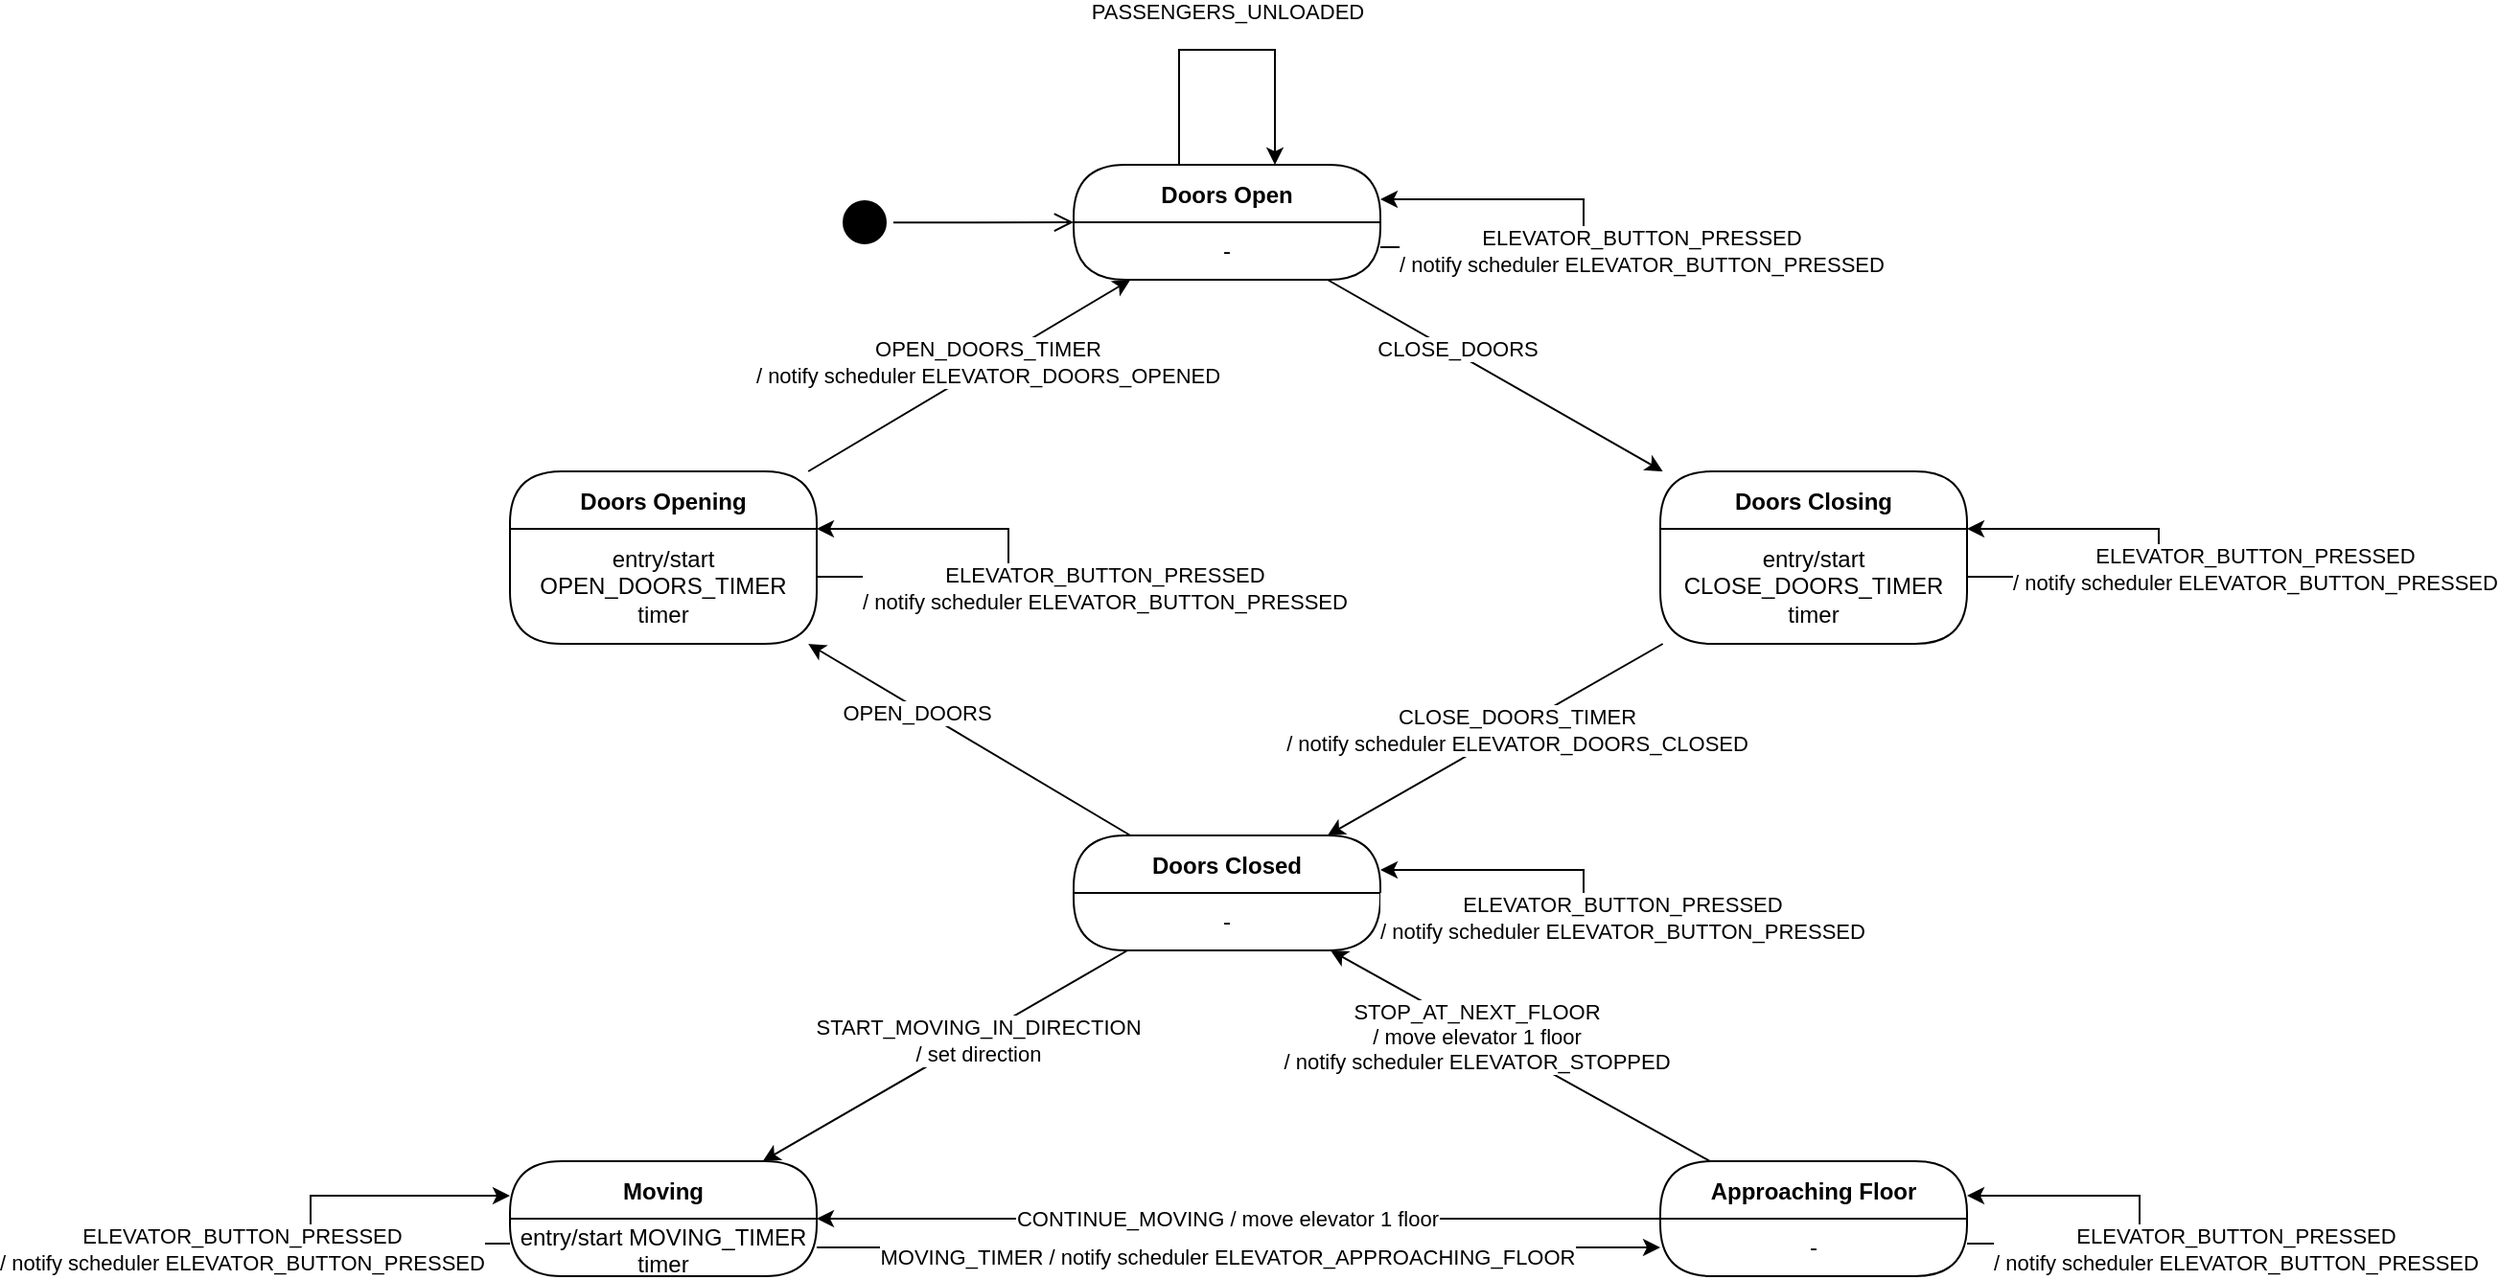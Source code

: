 <mxfile version="20.7.4" type="device" pages="3"><diagram name="Elevator" id="Ywdh4Jr1KphwjhvzACwv"><mxGraphModel dx="1804" dy="671" grid="1" gridSize="10" guides="1" tooltips="1" connect="1" arrows="1" fold="1" page="1" pageScale="1" pageWidth="827" pageHeight="1169" math="0" shadow="0"><root><mxCell id="0"/><mxCell id="1" parent="0"/><mxCell id="n6CDGaO3XvJY3GQ1v6uN-23" style="edgeStyle=none;rounded=0;orthogonalLoop=1;jettySize=auto;html=1;" parent="1" source="n6CDGaO3XvJY3GQ1v6uN-3" target="n6CDGaO3XvJY3GQ1v6uN-10" edge="1"><mxGeometry relative="1" as="geometry"/></mxCell><mxCell id="n6CDGaO3XvJY3GQ1v6uN-24" value="CLOSE_DOORS" style="edgeLabel;html=1;align=center;verticalAlign=middle;resizable=0;points=[];" parent="n6CDGaO3XvJY3GQ1v6uN-23" vertex="1" connectable="0"><mxGeometry x="-0.24" y="2" relative="1" as="geometry"><mxPoint as="offset"/></mxGeometry></mxCell><mxCell id="n6CDGaO3XvJY3GQ1v6uN-3" value="Doors Open" style="swimlane;fontStyle=1;align=center;verticalAlign=middle;childLayout=stackLayout;horizontal=1;startSize=30;horizontalStack=0;resizeParent=0;resizeLast=1;container=0;fontColor=#000000;collapsible=0;rounded=1;arcSize=30;strokeColor=#000000;fillColor=#FFFFFF;swimlaneFillColor=#FFFFFF;dropTarget=0;" parent="1" vertex="1"><mxGeometry x="334" y="120" width="160" height="60" as="geometry"/></mxCell><mxCell id="n6CDGaO3XvJY3GQ1v6uN-4" value="-" style="text;html=1;strokeColor=none;fillColor=none;align=center;verticalAlign=middle;spacingLeft=4;spacingRight=4;whiteSpace=wrap;overflow=hidden;rotatable=0;fontColor=#000000;" parent="n6CDGaO3XvJY3GQ1v6uN-3" vertex="1"><mxGeometry y="30" width="160" height="30" as="geometry"/></mxCell><mxCell id="n6CDGaO3XvJY3GQ1v6uN-21" style="edgeStyle=none;rounded=0;orthogonalLoop=1;jettySize=auto;html=1;" parent="1" source="n6CDGaO3XvJY3GQ1v6uN-8" target="n6CDGaO3XvJY3GQ1v6uN-3" edge="1"><mxGeometry relative="1" as="geometry"/></mxCell><mxCell id="n6CDGaO3XvJY3GQ1v6uN-22" value="OPEN_DOORS_TIMER&lt;br&gt;/ notify scheduler ELEVATOR_DOORS_OPENED" style="edgeLabel;html=1;align=center;verticalAlign=middle;resizable=0;points=[];" parent="n6CDGaO3XvJY3GQ1v6uN-21" vertex="1" connectable="0"><mxGeometry x="0.12" y="1" relative="1" as="geometry"><mxPoint as="offset"/></mxGeometry></mxCell><mxCell id="n6CDGaO3XvJY3GQ1v6uN-8" value="Doors Opening" style="swimlane;fontStyle=1;align=center;verticalAlign=middle;childLayout=stackLayout;horizontal=1;startSize=30;horizontalStack=0;resizeParent=0;resizeLast=1;container=0;fontColor=#000000;collapsible=0;rounded=1;arcSize=30;strokeColor=#000000;fillColor=#FFFFFF;swimlaneFillColor=#FFFFFF;dropTarget=0;" parent="1" vertex="1"><mxGeometry x="40" y="280" width="160" height="90" as="geometry"/></mxCell><mxCell id="n6CDGaO3XvJY3GQ1v6uN-9" value="entry/start OPEN_DOORS_TIMER timer" style="text;html=1;strokeColor=none;fillColor=none;align=center;verticalAlign=middle;spacingLeft=4;spacingRight=4;whiteSpace=wrap;overflow=hidden;rotatable=0;fontColor=#000000;" parent="n6CDGaO3XvJY3GQ1v6uN-8" vertex="1"><mxGeometry y="30" width="160" height="60" as="geometry"/></mxCell><mxCell id="n6CDGaO3XvJY3GQ1v6uN-25" style="edgeStyle=none;rounded=0;orthogonalLoop=1;jettySize=auto;html=1;" parent="1" source="n6CDGaO3XvJY3GQ1v6uN-10" target="n6CDGaO3XvJY3GQ1v6uN-12" edge="1"><mxGeometry relative="1" as="geometry"/></mxCell><mxCell id="n6CDGaO3XvJY3GQ1v6uN-26" value="CLOSE_DOORS_TIMER&lt;br&gt;/ notify scheduler ELEVATOR_DOORS_CLOSED" style="edgeLabel;html=1;align=center;verticalAlign=middle;resizable=0;points=[];" parent="n6CDGaO3XvJY3GQ1v6uN-25" vertex="1" connectable="0"><mxGeometry x="-0.118" y="1" relative="1" as="geometry"><mxPoint as="offset"/></mxGeometry></mxCell><mxCell id="n6CDGaO3XvJY3GQ1v6uN-10" value="Doors Closing" style="swimlane;fontStyle=1;align=center;verticalAlign=middle;childLayout=stackLayout;horizontal=1;startSize=30;horizontalStack=0;resizeParent=0;resizeLast=1;container=0;fontColor=#000000;collapsible=0;rounded=1;arcSize=30;strokeColor=#000000;fillColor=#FFFFFF;swimlaneFillColor=#FFFFFF;dropTarget=0;" parent="1" vertex="1"><mxGeometry x="640" y="280" width="160" height="90" as="geometry"/></mxCell><mxCell id="n6CDGaO3XvJY3GQ1v6uN-11" value="entry/start CLOSE_DOORS_TIMER timer" style="text;html=1;strokeColor=none;fillColor=none;align=center;verticalAlign=middle;spacingLeft=4;spacingRight=4;whiteSpace=wrap;overflow=hidden;rotatable=0;fontColor=#000000;" parent="n6CDGaO3XvJY3GQ1v6uN-10" vertex="1"><mxGeometry y="30" width="160" height="60" as="geometry"/></mxCell><mxCell id="n6CDGaO3XvJY3GQ1v6uN-27" style="edgeStyle=none;rounded=0;orthogonalLoop=1;jettySize=auto;html=1;" parent="1" source="n6CDGaO3XvJY3GQ1v6uN-12" target="n6CDGaO3XvJY3GQ1v6uN-14" edge="1"><mxGeometry relative="1" as="geometry"/></mxCell><mxCell id="n6CDGaO3XvJY3GQ1v6uN-28" value="START_MOVING_IN_DIRECTION&lt;br&gt;/ set direction" style="edgeLabel;html=1;align=center;verticalAlign=middle;resizable=0;points=[];" parent="n6CDGaO3XvJY3GQ1v6uN-27" vertex="1" connectable="0"><mxGeometry x="-0.174" y="1" relative="1" as="geometry"><mxPoint as="offset"/></mxGeometry></mxCell><mxCell id="n6CDGaO3XvJY3GQ1v6uN-29" style="edgeStyle=none;rounded=0;orthogonalLoop=1;jettySize=auto;html=1;" parent="1" source="n6CDGaO3XvJY3GQ1v6uN-12" target="n6CDGaO3XvJY3GQ1v6uN-8" edge="1"><mxGeometry relative="1" as="geometry"/></mxCell><mxCell id="n6CDGaO3XvJY3GQ1v6uN-30" value="OPEN_DOORS" style="edgeLabel;html=1;align=center;verticalAlign=middle;resizable=0;points=[];" parent="n6CDGaO3XvJY3GQ1v6uN-29" vertex="1" connectable="0"><mxGeometry x="0.324" y="2" relative="1" as="geometry"><mxPoint as="offset"/></mxGeometry></mxCell><mxCell id="n6CDGaO3XvJY3GQ1v6uN-12" value="Doors Closed" style="swimlane;fontStyle=1;align=center;verticalAlign=middle;childLayout=stackLayout;horizontal=1;startSize=30;horizontalStack=0;resizeParent=0;resizeLast=1;container=0;fontColor=#000000;collapsible=0;rounded=1;arcSize=30;strokeColor=#000000;fillColor=#FFFFFF;swimlaneFillColor=#FFFFFF;dropTarget=0;" parent="1" vertex="1"><mxGeometry x="334" y="470" width="160" height="60" as="geometry"/></mxCell><mxCell id="n6CDGaO3XvJY3GQ1v6uN-13" value="-" style="text;html=1;strokeColor=none;fillColor=none;align=center;verticalAlign=middle;spacingLeft=4;spacingRight=4;whiteSpace=wrap;overflow=hidden;rotatable=0;fontColor=#000000;" parent="n6CDGaO3XvJY3GQ1v6uN-12" vertex="1"><mxGeometry y="30" width="160" height="30" as="geometry"/></mxCell><mxCell id="V7p_S3qzcO_eWSlWZOLy-5" style="edgeStyle=orthogonalEdgeStyle;rounded=0;orthogonalLoop=1;jettySize=auto;html=1;" parent="n6CDGaO3XvJY3GQ1v6uN-12" source="n6CDGaO3XvJY3GQ1v6uN-13" target="n6CDGaO3XvJY3GQ1v6uN-12" edge="1"><mxGeometry relative="1" as="geometry"><mxPoint x="186" y="17.5" as="targetPoint"/><Array as="points"><mxPoint x="266" y="43"/><mxPoint x="266" y="18"/></Array><mxPoint x="186" y="42.5" as="sourcePoint"/></mxGeometry></mxCell><mxCell id="V7p_S3qzcO_eWSlWZOLy-6" value="ELEVATOR_BUTTON_PRESSED&lt;br style=&quot;border-color: var(--border-color);&quot;&gt;/ notify scheduler ELEVATOR_BUTTON_PRESSED" style="edgeLabel;html=1;align=center;verticalAlign=middle;resizable=0;points=[];" parent="V7p_S3qzcO_eWSlWZOLy-5" vertex="1" connectable="0"><mxGeometry x="-0.002" relative="1" as="geometry"><mxPoint x="20" y="12" as="offset"/></mxGeometry></mxCell><mxCell id="n6CDGaO3XvJY3GQ1v6uN-31" style="edgeStyle=none;rounded=0;orthogonalLoop=1;jettySize=auto;html=1;" parent="1" source="n6CDGaO3XvJY3GQ1v6uN-15" target="n6CDGaO3XvJY3GQ1v6uN-17" edge="1"><mxGeometry relative="1" as="geometry"/></mxCell><mxCell id="n6CDGaO3XvJY3GQ1v6uN-34" value="MOVING_TIMER / notify scheduler ELEVATOR_APPROACHING_FLOOR" style="edgeLabel;html=1;align=center;verticalAlign=middle;resizable=0;points=[];" parent="n6CDGaO3XvJY3GQ1v6uN-31" vertex="1" connectable="0"><mxGeometry x="-0.458" y="-1" relative="1" as="geometry"><mxPoint x="95" y="4" as="offset"/></mxGeometry></mxCell><mxCell id="n6CDGaO3XvJY3GQ1v6uN-14" value="Moving" style="swimlane;fontStyle=1;align=center;verticalAlign=middle;childLayout=stackLayout;horizontal=1;startSize=30;horizontalStack=0;resizeParent=0;resizeLast=1;container=0;fontColor=#000000;collapsible=0;rounded=1;arcSize=30;strokeColor=#000000;fillColor=#FFFFFF;swimlaneFillColor=#FFFFFF;dropTarget=0;" parent="1" vertex="1"><mxGeometry x="40" y="640" width="160" height="60" as="geometry"/></mxCell><mxCell id="n6CDGaO3XvJY3GQ1v6uN-15" value="entry/start MOVING_TIMER timer" style="text;html=1;strokeColor=none;fillColor=none;align=center;verticalAlign=middle;spacingLeft=4;spacingRight=4;whiteSpace=wrap;overflow=hidden;rotatable=0;fontColor=#000000;" parent="n6CDGaO3XvJY3GQ1v6uN-14" vertex="1"><mxGeometry y="30" width="160" height="30" as="geometry"/></mxCell><mxCell id="n6CDGaO3XvJY3GQ1v6uN-32" style="edgeStyle=none;rounded=0;orthogonalLoop=1;jettySize=auto;html=1;" parent="1" source="n6CDGaO3XvJY3GQ1v6uN-16" target="n6CDGaO3XvJY3GQ1v6uN-14" edge="1"><mxGeometry relative="1" as="geometry"/></mxCell><mxCell id="n6CDGaO3XvJY3GQ1v6uN-35" value="CONTINUE_MOVING / move elevator 1 floor" style="edgeLabel;html=1;align=center;verticalAlign=middle;resizable=0;points=[];" parent="n6CDGaO3XvJY3GQ1v6uN-32" vertex="1" connectable="0"><mxGeometry x="0.383" y="-2" relative="1" as="geometry"><mxPoint x="78" y="2" as="offset"/></mxGeometry></mxCell><mxCell id="n6CDGaO3XvJY3GQ1v6uN-36" style="edgeStyle=none;rounded=0;orthogonalLoop=1;jettySize=auto;html=1;" parent="1" source="n6CDGaO3XvJY3GQ1v6uN-16" target="n6CDGaO3XvJY3GQ1v6uN-12" edge="1"><mxGeometry relative="1" as="geometry"/></mxCell><mxCell id="n6CDGaO3XvJY3GQ1v6uN-37" value="STOP_AT_NEXT_FLOOR&lt;br&gt;/ move elevator 1 floor&lt;br&gt;/ notify scheduler ELEVATOR_STOPPED" style="edgeLabel;html=1;align=center;verticalAlign=middle;resizable=0;points=[];" parent="n6CDGaO3XvJY3GQ1v6uN-36" vertex="1" connectable="0"><mxGeometry x="0.222" y="2" relative="1" as="geometry"><mxPoint as="offset"/></mxGeometry></mxCell><mxCell id="n6CDGaO3XvJY3GQ1v6uN-16" value="Approaching Floor" style="swimlane;fontStyle=1;align=center;verticalAlign=middle;childLayout=stackLayout;horizontal=1;startSize=30;horizontalStack=0;resizeParent=0;resizeLast=1;container=0;fontColor=#000000;collapsible=0;rounded=1;arcSize=30;strokeColor=#000000;fillColor=#FFFFFF;swimlaneFillColor=#FFFFFF;dropTarget=0;" parent="1" vertex="1"><mxGeometry x="640" y="640" width="160" height="60" as="geometry"/></mxCell><mxCell id="n6CDGaO3XvJY3GQ1v6uN-17" value="-" style="text;html=1;strokeColor=none;fillColor=none;align=center;verticalAlign=middle;spacingLeft=4;spacingRight=4;whiteSpace=wrap;overflow=hidden;rotatable=0;fontColor=#000000;" parent="n6CDGaO3XvJY3GQ1v6uN-16" vertex="1"><mxGeometry y="30" width="160" height="30" as="geometry"/></mxCell><mxCell id="szarfAa-nMT1lwOpKqaQ-1" style="edgeStyle=orthogonalEdgeStyle;rounded=0;orthogonalLoop=1;jettySize=auto;html=1;" parent="1" source="n6CDGaO3XvJY3GQ1v6uN-3" target="n6CDGaO3XvJY3GQ1v6uN-3" edge="1"><mxGeometry relative="1" as="geometry"><mxPoint x="439" y="110" as="targetPoint"/><Array as="points"><mxPoint x="389" y="60"/><mxPoint x="439" y="60"/></Array><mxPoint x="389" y="110" as="sourcePoint"/></mxGeometry></mxCell><mxCell id="szarfAa-nMT1lwOpKqaQ-2" value="PASSENGERS_UNLOADED" style="edgeLabel;html=1;align=center;verticalAlign=middle;resizable=0;points=[];" parent="szarfAa-nMT1lwOpKqaQ-1" vertex="1" connectable="0"><mxGeometry x="0.259" relative="1" as="geometry"><mxPoint x="-22" y="-20" as="offset"/></mxGeometry></mxCell><mxCell id="3IFf1bHHWCJ3Gb_jZyuB-1" style="edgeStyle=orthogonalEdgeStyle;rounded=0;orthogonalLoop=1;jettySize=auto;html=1;" parent="1" source="n6CDGaO3XvJY3GQ1v6uN-10" target="n6CDGaO3XvJY3GQ1v6uN-10" edge="1"><mxGeometry relative="1" as="geometry"><mxPoint x="820" y="310" as="targetPoint"/><Array as="points"><mxPoint x="900" y="335"/><mxPoint x="900" y="310"/></Array><mxPoint x="820" y="335" as="sourcePoint"/></mxGeometry></mxCell><mxCell id="3IFf1bHHWCJ3Gb_jZyuB-2" value="ELEVATOR_BUTTON_PRESSED&lt;br style=&quot;border-color: var(--border-color);&quot;&gt;/ notify scheduler ELEVATOR_BUTTON_PRESSED" style="edgeLabel;html=1;align=center;verticalAlign=middle;resizable=0;points=[];" parent="3IFf1bHHWCJ3Gb_jZyuB-1" vertex="1" connectable="0"><mxGeometry x="-0.002" relative="1" as="geometry"><mxPoint x="50" y="8" as="offset"/></mxGeometry></mxCell><mxCell id="V7p_S3qzcO_eWSlWZOLy-1" style="edgeStyle=orthogonalEdgeStyle;rounded=0;orthogonalLoop=1;jettySize=auto;html=1;" parent="1" source="n6CDGaO3XvJY3GQ1v6uN-3" target="n6CDGaO3XvJY3GQ1v6uN-3" edge="1"><mxGeometry relative="1" as="geometry"><mxPoint x="500" y="137.5" as="targetPoint"/><Array as="points"><mxPoint x="600" y="163"/><mxPoint x="600" y="138"/></Array><mxPoint x="500" y="162.5" as="sourcePoint"/></mxGeometry></mxCell><mxCell id="V7p_S3qzcO_eWSlWZOLy-2" value="ELEVATOR_BUTTON_PRESSED&lt;br style=&quot;border-color: var(--border-color);&quot;&gt;/ notify scheduler ELEVATOR_BUTTON_PRESSED" style="edgeLabel;html=1;align=center;verticalAlign=middle;resizable=0;points=[];" parent="V7p_S3qzcO_eWSlWZOLy-1" vertex="1" connectable="0"><mxGeometry x="-0.002" relative="1" as="geometry"><mxPoint x="30" y="14" as="offset"/></mxGeometry></mxCell><mxCell id="V7p_S3qzcO_eWSlWZOLy-3" style="edgeStyle=orthogonalEdgeStyle;rounded=0;orthogonalLoop=1;jettySize=auto;html=1;" parent="1" source="n6CDGaO3XvJY3GQ1v6uN-8" target="n6CDGaO3XvJY3GQ1v6uN-8" edge="1"><mxGeometry relative="1" as="geometry"><mxPoint x="220" y="310" as="targetPoint"/><Array as="points"><mxPoint x="300" y="335"/><mxPoint x="300" y="310"/></Array><mxPoint x="220" y="335" as="sourcePoint"/></mxGeometry></mxCell><mxCell id="V7p_S3qzcO_eWSlWZOLy-4" value="ELEVATOR_BUTTON_PRESSED&lt;br style=&quot;border-color: var(--border-color);&quot;&gt;/ notify scheduler ELEVATOR_BUTTON_PRESSED" style="edgeLabel;html=1;align=center;verticalAlign=middle;resizable=0;points=[];" parent="V7p_S3qzcO_eWSlWZOLy-3" vertex="1" connectable="0"><mxGeometry x="-0.002" relative="1" as="geometry"><mxPoint x="50" y="18" as="offset"/></mxGeometry></mxCell><mxCell id="V7p_S3qzcO_eWSlWZOLy-7" style="edgeStyle=orthogonalEdgeStyle;rounded=0;orthogonalLoop=1;jettySize=auto;html=1;" parent="1" source="n6CDGaO3XvJY3GQ1v6uN-16" target="n6CDGaO3XvJY3GQ1v6uN-16" edge="1"><mxGeometry relative="1" as="geometry"><mxPoint x="820" y="657.5" as="targetPoint"/><Array as="points"><mxPoint x="890" y="683"/><mxPoint x="890" y="658"/></Array><mxPoint x="820" y="682.5" as="sourcePoint"/></mxGeometry></mxCell><mxCell id="V7p_S3qzcO_eWSlWZOLy-8" value="ELEVATOR_BUTTON_PRESSED&lt;br style=&quot;border-color: var(--border-color);&quot;&gt;/ notify scheduler ELEVATOR_BUTTON_PRESSED" style="edgeLabel;html=1;align=center;verticalAlign=middle;resizable=0;points=[];" parent="V7p_S3qzcO_eWSlWZOLy-7" vertex="1" connectable="0"><mxGeometry x="-0.002" relative="1" as="geometry"><mxPoint x="50" y="15" as="offset"/></mxGeometry></mxCell><mxCell id="V7p_S3qzcO_eWSlWZOLy-9" style="edgeStyle=orthogonalEdgeStyle;rounded=0;orthogonalLoop=1;jettySize=auto;html=1;" parent="1" source="n6CDGaO3XvJY3GQ1v6uN-14" target="n6CDGaO3XvJY3GQ1v6uN-14" edge="1"><mxGeometry relative="1" as="geometry"><mxPoint x="-170" y="657.5" as="targetPoint"/><Array as="points"><mxPoint x="-64" y="683"/><mxPoint x="-64" y="658"/></Array><mxPoint x="-170" y="682.5" as="sourcePoint"/></mxGeometry></mxCell><mxCell id="V7p_S3qzcO_eWSlWZOLy-10" value="ELEVATOR_BUTTON_PRESSED&lt;br style=&quot;border-color: var(--border-color);&quot;&gt;/ notify scheduler ELEVATOR_BUTTON_PRESSED" style="edgeLabel;html=1;align=center;verticalAlign=middle;resizable=0;points=[];" parent="V7p_S3qzcO_eWSlWZOLy-9" vertex="1" connectable="0"><mxGeometry x="-0.002" relative="1" as="geometry"><mxPoint x="-36" y="15" as="offset"/></mxGeometry></mxCell><mxCell id="MfKDTMLmsXJjFRFzKj-H-3" value="" style="ellipse;html=1;shape=startState;fillColor=#000000;strokeColor=#000000;" vertex="1" parent="1"><mxGeometry x="210" y="135" width="30" height="30" as="geometry"/></mxCell><mxCell id="MfKDTMLmsXJjFRFzKj-H-4" value="" style="html=1;verticalAlign=bottom;endArrow=open;endSize=8;strokeColor=#000000;rounded=0;entryX=0;entryY=0.5;entryDx=0;entryDy=0;" edge="1" source="MfKDTMLmsXJjFRFzKj-H-3" parent="1" target="n6CDGaO3XvJY3GQ1v6uN-3"><mxGeometry relative="1" as="geometry"><mxPoint x="145" y="170" as="targetPoint"/></mxGeometry></mxCell></root></mxGraphModel></diagram><diagram id="BBdQ0O74kaA4MycVJWUy" name="Scheduler"><mxGraphModel dx="977" dy="671" grid="1" gridSize="10" guides="1" tooltips="1" connect="1" arrows="1" fold="1" page="1" pageScale="1" pageWidth="827" pageHeight="1169" math="0" shadow="0"><root><mxCell id="0"/><mxCell id="1" parent="0"/><mxCell id="JOqhJfMwHc-JBbc3usWZ-5" style="edgeStyle=orthogonalEdgeStyle;rounded=0;orthogonalLoop=1;jettySize=auto;html=1;curved=1;exitX=1;exitY=0;exitDx=0;exitDy=0;entryX=0;entryY=0;entryDx=0;entryDy=0;" parent="1" source="JOqhJfMwHc-JBbc3usWZ-1" target="JOqhJfMwHc-JBbc3usWZ-3" edge="1"><mxGeometry relative="1" as="geometry"><Array as="points"><mxPoint x="280" y="160"/><mxPoint x="480" y="160"/></Array></mxGeometry></mxCell><mxCell id="JOqhJfMwHc-JBbc3usWZ-7" value="FLOOR_BUTTON_PRESSED&lt;br&gt;[Elevator at floor]&lt;br&gt;/ add pending request&lt;br&gt;/ notify elevator PASSENGERS_LOADED&lt;br&gt;/ notify elevator CLOSE_DOORS" style="edgeLabel;html=1;align=center;verticalAlign=middle;resizable=0;points=[];" parent="JOqhJfMwHc-JBbc3usWZ-5" vertex="1" connectable="0"><mxGeometry x="-0.029" y="3" relative="1" as="geometry"><mxPoint x="5" as="offset"/></mxGeometry></mxCell><mxCell id="JOqhJfMwHc-JBbc3usWZ-1" value="Waiting" style="swimlane;fontStyle=1;align=center;verticalAlign=middle;childLayout=stackLayout;horizontal=1;startSize=30;horizontalStack=0;resizeParent=0;resizeLast=1;container=0;fontColor=#000000;collapsible=0;rounded=1;arcSize=30;strokeColor=#000000;fillColor=#FFFFFF;swimlaneFillColor=#FFFFFF;dropTarget=0;" parent="1" vertex="1"><mxGeometry x="40" y="310" width="240" height="130" as="geometry"/></mxCell><mxCell id="JOqhJfMwHc-JBbc3usWZ-2" value="-" style="text;html=1;strokeColor=none;fillColor=none;align=center;verticalAlign=middle;spacingLeft=4;spacingRight=4;whiteSpace=wrap;overflow=hidden;rotatable=0;fontColor=#000000;" parent="JOqhJfMwHc-JBbc3usWZ-1" vertex="1"><mxGeometry y="30" width="240" height="100" as="geometry"/></mxCell><mxCell id="JOqhJfMwHc-JBbc3usWZ-6" style="edgeStyle=orthogonalEdgeStyle;curved=1;rounded=0;orthogonalLoop=1;jettySize=auto;html=1;entryX=1;entryY=1;entryDx=0;entryDy=0;exitX=0;exitY=1;exitDx=0;exitDy=0;" parent="1" source="JOqhJfMwHc-JBbc3usWZ-4" edge="1"><mxGeometry relative="1" as="geometry"><mxPoint x="280" y="440" as="targetPoint"/><Array as="points"><mxPoint x="480" y="490"/><mxPoint x="280" y="490"/></Array></mxGeometry></mxCell><mxCell id="JOqhJfMwHc-JBbc3usWZ-8" value="ELEVATOR_DOORS_OPENED&lt;br&gt;[completed all requests]&lt;br&gt;/ update requests" style="edgeLabel;html=1;align=center;verticalAlign=middle;resizable=0;points=[];" parent="JOqhJfMwHc-JBbc3usWZ-6" vertex="1" connectable="0"><mxGeometry x="-0.039" y="1" relative="1" as="geometry"><mxPoint as="offset"/></mxGeometry></mxCell><mxCell id="JOqhJfMwHc-JBbc3usWZ-13" style="edgeStyle=orthogonalEdgeStyle;rounded=0;orthogonalLoop=1;jettySize=auto;html=1;" parent="1" source="JOqhJfMwHc-JBbc3usWZ-3" target="JOqhJfMwHc-JBbc3usWZ-3" edge="1"><mxGeometry relative="1" as="geometry"><mxPoint x="530" y="290" as="targetPoint"/><Array as="points"><mxPoint x="510" y="130"/><mxPoint x="540" y="130"/></Array></mxGeometry></mxCell><mxCell id="JOqhJfMwHc-JBbc3usWZ-17" value="ELEVATOR_DOORS_OPENED&lt;br style=&quot;border-color: var(--border-color);&quot;&gt;[request at floor]&lt;br&gt;/ notify floor PASSENGERS_LOADED" style="edgeLabel;html=1;align=center;verticalAlign=middle;resizable=0;points=[];" parent="JOqhJfMwHc-JBbc3usWZ-13" vertex="1" connectable="0"><mxGeometry x="0.259" relative="1" as="geometry"><mxPoint x="-18" y="-66" as="offset"/></mxGeometry></mxCell><mxCell id="JOqhJfMwHc-JBbc3usWZ-3" value="Processing" style="swimlane;fontStyle=1;align=center;verticalAlign=middle;childLayout=stackLayout;horizontal=1;startSize=30;horizontalStack=0;resizeParent=0;resizeLast=1;container=0;fontColor=#000000;collapsible=0;rounded=1;arcSize=30;strokeColor=#000000;fillColor=#FFFFFF;swimlaneFillColor=#FFFFFF;dropTarget=0;" parent="1" vertex="1"><mxGeometry x="480" y="310" width="240" height="130" as="geometry"/></mxCell><mxCell id="JOqhJfMwHc-JBbc3usWZ-4" value="-" style="text;html=1;strokeColor=none;fillColor=none;align=center;verticalAlign=middle;spacingLeft=4;spacingRight=4;whiteSpace=wrap;overflow=hidden;rotatable=0;fontColor=#000000;" parent="JOqhJfMwHc-JBbc3usWZ-3" vertex="1"><mxGeometry y="30" width="240" height="100" as="geometry"/></mxCell><mxCell id="JOqhJfMwHc-JBbc3usWZ-26" style="edgeStyle=orthogonalEdgeStyle;rounded=0;orthogonalLoop=1;jettySize=auto;html=1;exitX=1;exitY=0;exitDx=0;exitDy=0;entryX=1;entryY=0;entryDx=0;entryDy=0;" parent="JOqhJfMwHc-JBbc3usWZ-3" source="JOqhJfMwHc-JBbc3usWZ-3" target="JOqhJfMwHc-JBbc3usWZ-4" edge="1"><mxGeometry relative="1" as="geometry"><mxPoint x="440" y="-20" as="targetPoint"/><Array as="points"><mxPoint x="370"/><mxPoint x="370" y="30"/></Array></mxGeometry></mxCell><mxCell id="JOqhJfMwHc-JBbc3usWZ-27" value="ELEVATOR_APPROACHING_FLOOR&lt;br style=&quot;border-color: var(--border-color);&quot;&gt;[request floor]&lt;br style=&quot;border-color: var(--border-color);&quot;&gt;/ notify elevator STOP_AT_NEXT_FLOOR" style="edgeLabel;html=1;align=center;verticalAlign=middle;resizable=0;points=[];" parent="JOqhJfMwHc-JBbc3usWZ-26" vertex="1" connectable="0"><mxGeometry x="-0.02" y="-1" relative="1" as="geometry"><mxPoint x="31" y="-12" as="offset"/></mxGeometry></mxCell><mxCell id="JOqhJfMwHc-JBbc3usWZ-28" style="edgeStyle=orthogonalEdgeStyle;rounded=0;orthogonalLoop=1;jettySize=auto;html=1;entryX=1;entryY=0.25;entryDx=0;entryDy=0;" parent="JOqhJfMwHc-JBbc3usWZ-3" source="JOqhJfMwHc-JBbc3usWZ-4" target="JOqhJfMwHc-JBbc3usWZ-4" edge="1"><mxGeometry relative="1" as="geometry"><mxPoint x="370.0" y="60" as="targetPoint"/><Array as="points"><mxPoint x="480" y="70"/><mxPoint x="480" y="55"/></Array></mxGeometry></mxCell><mxCell id="JOqhJfMwHc-JBbc3usWZ-29" value="FLOOR_BUTTON_PRESSED&lt;br style=&quot;border-color: var(--border-color);&quot;&gt;[Elevator at floor]&lt;br style=&quot;border-color: var(--border-color);&quot;&gt;/ add pending request&lt;br style=&quot;border-color: var(--border-color);&quot;&gt;/ notify elevator PASSENGERS_LOADED&lt;br style=&quot;border-color: var(--border-color);&quot;&gt;/ notify elevator CLOSE_DOORS" style="edgeLabel;html=1;align=center;verticalAlign=middle;resizable=0;points=[];" parent="JOqhJfMwHc-JBbc3usWZ-28" vertex="1" connectable="0"><mxGeometry x="-0.002" relative="1" as="geometry"><mxPoint x="90" y="2" as="offset"/></mxGeometry></mxCell><mxCell id="JOqhJfMwHc-JBbc3usWZ-24" style="edgeStyle=orthogonalEdgeStyle;rounded=0;orthogonalLoop=1;jettySize=auto;html=1;entryX=0.957;entryY=0.001;entryDx=0;entryDy=0;entryPerimeter=0;" parent="1" source="JOqhJfMwHc-JBbc3usWZ-3" target="JOqhJfMwHc-JBbc3usWZ-3" edge="1"><mxGeometry relative="1" as="geometry"><mxPoint x="660" y="300" as="sourcePoint"/><mxPoint x="720" y="300" as="targetPoint"/><Array as="points"><mxPoint x="660" y="230"/><mxPoint x="710" y="230"/><mxPoint x="710" y="300"/></Array></mxGeometry></mxCell><mxCell id="JOqhJfMwHc-JBbc3usWZ-25" value="ELEVATOR_APPROACHING_FLOOR&lt;br&gt;[no request at floor]&lt;br&gt;/ notify elevator CONTINUE_MOVING" style="edgeLabel;html=1;align=center;verticalAlign=middle;resizable=0;points=[];" parent="JOqhJfMwHc-JBbc3usWZ-24" vertex="1" connectable="0"><mxGeometry x="-0.496" y="1" relative="1" as="geometry"><mxPoint x="111" y="-27" as="offset"/></mxGeometry></mxCell><mxCell id="vMkiYAUxZmlXAlsy47PO-1" style="edgeStyle=orthogonalEdgeStyle;rounded=0;orthogonalLoop=1;jettySize=auto;html=1;curved=1;" parent="1" source="JOqhJfMwHc-JBbc3usWZ-2" target="JOqhJfMwHc-JBbc3usWZ-4" edge="1"><mxGeometry relative="1" as="geometry"><Array as="points"><mxPoint x="290" y="390"/><mxPoint x="290" y="340"/><mxPoint x="460" y="340"/><mxPoint x="460" y="390"/></Array><mxPoint x="290" y="320" as="sourcePoint"/><mxPoint x="490" y="320" as="targetPoint"/></mxGeometry></mxCell><mxCell id="vMkiYAUxZmlXAlsy47PO-2" value="ELEVATOR_BUTTON_PRESSED&lt;br&gt;/ add unload request" style="edgeLabel;html=1;align=center;verticalAlign=middle;resizable=0;points=[];" parent="vMkiYAUxZmlXAlsy47PO-1" vertex="1" connectable="0"><mxGeometry x="-0.029" y="3" relative="1" as="geometry"><mxPoint x="5" as="offset"/></mxGeometry></mxCell><mxCell id="vMkiYAUxZmlXAlsy47PO-3" style="edgeStyle=orthogonalEdgeStyle;rounded=0;orthogonalLoop=1;jettySize=auto;html=1;" parent="1" source="JOqhJfMwHc-JBbc3usWZ-3" target="JOqhJfMwHc-JBbc3usWZ-3" edge="1"><mxGeometry relative="1" as="geometry"><mxPoint x="560" y="320" as="targetPoint"/><Array as="points"><mxPoint x="590" y="220"/><mxPoint x="620" y="220"/></Array><mxPoint x="520" y="320" as="sourcePoint"/></mxGeometry></mxCell><mxCell id="vMkiYAUxZmlXAlsy47PO-4" value="ELEVATOR_DOORS_OPENED&lt;br&gt;[another request to do]&lt;br&gt;/ notify elevator CLOSE_DOORS" style="edgeLabel;html=1;align=center;verticalAlign=middle;resizable=0;points=[];" parent="vMkiYAUxZmlXAlsy47PO-3" vertex="1" connectable="0"><mxGeometry x="0.259" relative="1" as="geometry"><mxPoint x="-18" y="-30" as="offset"/></mxGeometry></mxCell><mxCell id="DtlYNcYvU5m9dNuJz_ci-1" style="edgeStyle=orthogonalEdgeStyle;rounded=0;orthogonalLoop=1;jettySize=auto;html=1;curved=1;entryX=0;entryY=0;entryDx=0;entryDy=0;" parent="1" source="JOqhJfMwHc-JBbc3usWZ-1" target="JOqhJfMwHc-JBbc3usWZ-4" edge="1"><mxGeometry relative="1" as="geometry"><Array as="points"><mxPoint x="290" y="330"/><mxPoint x="290" y="270"/><mxPoint x="470" y="270"/><mxPoint x="470" y="340"/></Array><mxPoint x="290" y="320" as="sourcePoint"/><mxPoint x="490" y="320" as="targetPoint"/></mxGeometry></mxCell><mxCell id="DtlYNcYvU5m9dNuJz_ci-2" value="FLOOR_BUTTON_PRESSED&lt;br&gt;[Elevator not at floor]&lt;br&gt;/ add pending request&lt;br&gt;/ notify elevator CLOSE_DOORS" style="edgeLabel;html=1;align=center;verticalAlign=middle;resizable=0;points=[];" parent="DtlYNcYvU5m9dNuJz_ci-1" vertex="1" connectable="0"><mxGeometry x="-0.029" y="3" relative="1" as="geometry"><mxPoint x="5" as="offset"/></mxGeometry></mxCell><mxCell id="JOqhJfMwHc-JBbc3usWZ-20" style="edgeStyle=orthogonalEdgeStyle;rounded=0;orthogonalLoop=1;jettySize=auto;html=1;" parent="1" source="JOqhJfMwHc-JBbc3usWZ-3" target="JOqhJfMwHc-JBbc3usWZ-3" edge="1"><mxGeometry relative="1" as="geometry"><mxPoint x="730" y="570" as="targetPoint"/><mxPoint x="640" y="570" as="sourcePoint"/><Array as="points"><mxPoint x="500" y="600"/><mxPoint x="520" y="600"/></Array></mxGeometry></mxCell><mxCell id="JOqhJfMwHc-JBbc3usWZ-21" value="ELEVATOR_DOORS_CLOSED&lt;br style=&quot;border-color: var(--border-color);&quot;&gt;/ notify elevator START_MOVING_IN_DIRECTION&lt;br&gt;with determined direction" style="edgeLabel;html=1;align=center;verticalAlign=middle;resizable=0;points=[];" parent="JOqhJfMwHc-JBbc3usWZ-20" vertex="1" connectable="0"><mxGeometry x="0.259" relative="1" as="geometry"><mxPoint x="-30" y="15" as="offset"/></mxGeometry></mxCell><mxCell id="DtlYNcYvU5m9dNuJz_ci-3" style="edgeStyle=orthogonalEdgeStyle;rounded=0;orthogonalLoop=1;jettySize=auto;html=1;" parent="1" source="JOqhJfMwHc-JBbc3usWZ-3" target="JOqhJfMwHc-JBbc3usWZ-3" edge="1"><mxGeometry relative="1" as="geometry"><mxPoint x="580" y="450" as="targetPoint"/><mxPoint x="560" y="450" as="sourcePoint"/><Array as="points"><mxPoint x="560" y="520"/><mxPoint x="580" y="520"/></Array></mxGeometry></mxCell><mxCell id="DtlYNcYvU5m9dNuJz_ci-4" value="ELEVATOR_DOORS_CLOSED&lt;br&gt;[request at floor]&lt;br style=&quot;border-color: var(--border-color);&quot;&gt;/ notify elevator OPEN_DOORS" style="edgeLabel;html=1;align=center;verticalAlign=middle;resizable=0;points=[];" parent="DtlYNcYvU5m9dNuJz_ci-3" vertex="1" connectable="0"><mxGeometry x="0.259" relative="1" as="geometry"><mxPoint x="-30" y="15" as="offset"/></mxGeometry></mxCell><mxCell id="JOqhJfMwHc-JBbc3usWZ-22" style="edgeStyle=orthogonalEdgeStyle;rounded=0;orthogonalLoop=1;jettySize=auto;html=1;" parent="1" source="JOqhJfMwHc-JBbc3usWZ-3" target="JOqhJfMwHc-JBbc3usWZ-3" edge="1"><mxGeometry relative="1" as="geometry"><Array as="points"><mxPoint x="620" y="470"/><mxPoint x="640" y="470"/></Array></mxGeometry></mxCell><mxCell id="JOqhJfMwHc-JBbc3usWZ-23" value="ELEVATOR_STOPPED&lt;br&gt;/ notify elevator OPEN_DOORS" style="edgeLabel;html=1;align=center;verticalAlign=middle;resizable=0;points=[];" parent="JOqhJfMwHc-JBbc3usWZ-22" vertex="1" connectable="0"><mxGeometry x="0.069" y="1" relative="1" as="geometry"><mxPoint x="12" y="11" as="offset"/></mxGeometry></mxCell><mxCell id="DtlYNcYvU5m9dNuJz_ci-7" style="edgeStyle=orthogonalEdgeStyle;rounded=0;orthogonalLoop=1;jettySize=auto;html=1;" parent="1" source="JOqhJfMwHc-JBbc3usWZ-3" target="JOqhJfMwHc-JBbc3usWZ-3" edge="1"><mxGeometry relative="1" as="geometry"><mxPoint x="730" y="415" as="targetPoint"/><Array as="points"><mxPoint x="860" y="420"/><mxPoint x="860" y="400"/></Array><mxPoint x="730" y="440" as="sourcePoint"/></mxGeometry></mxCell><mxCell id="DtlYNcYvU5m9dNuJz_ci-8" value="FLOOR_BUTTON_PRESSED&lt;br style=&quot;border-color: var(--border-color);&quot;&gt;[Elevator not at floor]&lt;br style=&quot;border-color: var(--border-color);&quot;&gt;/ add pending request&lt;br style=&quot;border-color: var(--border-color);&quot;&gt;/ notify elevator CLOSE_DOORS" style="edgeLabel;html=1;align=center;verticalAlign=middle;resizable=0;points=[];" parent="DtlYNcYvU5m9dNuJz_ci-7" vertex="1" connectable="0"><mxGeometry x="-0.002" relative="1" as="geometry"><mxPoint x="-20" y="10" as="offset"/></mxGeometry></mxCell><mxCell id="DtlYNcYvU5m9dNuJz_ci-9" style="edgeStyle=orthogonalEdgeStyle;rounded=0;orthogonalLoop=1;jettySize=auto;html=1;" parent="1" source="JOqhJfMwHc-JBbc3usWZ-3" target="JOqhJfMwHc-JBbc3usWZ-3" edge="1"><mxGeometry relative="1" as="geometry"><mxPoint x="670" y="540" as="sourcePoint"/><mxPoint x="690" y="540" as="targetPoint"/><Array as="points"><mxPoint x="670" y="570"/><mxPoint x="690" y="570"/></Array></mxGeometry></mxCell><mxCell id="DtlYNcYvU5m9dNuJz_ci-10" value="ELEVATOR_BUTTON_PRESSED&lt;br style=&quot;border-color: var(--border-color);&quot;&gt;/ add unload request" style="edgeLabel;html=1;align=center;verticalAlign=middle;resizable=0;points=[];" parent="DtlYNcYvU5m9dNuJz_ci-9" vertex="1" connectable="0"><mxGeometry x="0.069" y="1" relative="1" as="geometry"><mxPoint x="12" y="11" as="offset"/></mxGeometry></mxCell><mxCell id="7k2xcBBXq6dgztZ6PcbX-1" value="" style="ellipse;html=1;shape=startState;fillColor=#000000;strokeColor=#000000;" vertex="1" parent="1"><mxGeometry x="145" y="230" width="30" height="30" as="geometry"/></mxCell><mxCell id="7k2xcBBXq6dgztZ6PcbX-2" value="" style="edgeStyle=orthogonalEdgeStyle;html=1;verticalAlign=bottom;endArrow=open;endSize=8;strokeColor=#000000;rounded=0;entryX=0.5;entryY=0;entryDx=0;entryDy=0;" edge="1" source="7k2xcBBXq6dgztZ6PcbX-1" parent="1" target="JOqhJfMwHc-JBbc3usWZ-1"><mxGeometry relative="1" as="geometry"><mxPoint x="160" y="290" as="targetPoint"/></mxGeometry></mxCell></root></mxGraphModel></diagram><diagram id="6eRd5jGEQEydZdVWaZQz" name="Floor"><mxGraphModel dx="977" dy="671" grid="1" gridSize="10" guides="1" tooltips="1" connect="1" arrows="1" fold="1" page="1" pageScale="1" pageWidth="850" pageHeight="1100" math="0" shadow="0"><root><mxCell id="0"/><mxCell id="1" parent="0"/><mxCell id="M1fYrRwP1dhRWSoxZaGu-1" value="Idle" style="swimlane;fontStyle=1;align=center;verticalAlign=middle;childLayout=stackLayout;horizontal=1;startSize=30;horizontalStack=0;resizeParent=0;resizeLast=1;container=0;fontColor=#000000;collapsible=0;rounded=1;arcSize=30;strokeColor=#000000;fillColor=#FFFFFF;swimlaneFillColor=#FFFFFF;dropTarget=0;" parent="1" vertex="1"><mxGeometry x="160" y="330" width="240" height="130" as="geometry"/></mxCell><mxCell id="M1fYrRwP1dhRWSoxZaGu-2" value="-" style="text;html=1;strokeColor=none;fillColor=none;align=center;verticalAlign=middle;spacingLeft=4;spacingRight=4;whiteSpace=wrap;overflow=hidden;rotatable=0;fontColor=#000000;" parent="M1fYrRwP1dhRWSoxZaGu-1" vertex="1"><mxGeometry y="30" width="240" height="100" as="geometry"/></mxCell><mxCell id="M1fYrRwP1dhRWSoxZaGu-3" value="-" style="text;html=1;strokeColor=none;fillColor=none;align=center;verticalAlign=middle;spacingLeft=4;spacingRight=4;whiteSpace=wrap;overflow=hidden;rotatable=0;fontColor=#000000;" parent="M1fYrRwP1dhRWSoxZaGu-1" vertex="1"><mxGeometry y="130" width="240" as="geometry"/></mxCell><mxCell id="9Dn3elIE1E5gQdm5K2RG-1" style="edgeStyle=orthogonalEdgeStyle;rounded=0;orthogonalLoop=1;jettySize=auto;html=1;" parent="1" source="M1fYrRwP1dhRWSoxZaGu-1" target="M1fYrRwP1dhRWSoxZaGu-1" edge="1"><mxGeometry relative="1" as="geometry"><mxPoint x="300" y="310" as="targetPoint"/><Array as="points"><mxPoint x="220" y="210"/><mxPoint x="340" y="210"/></Array><mxPoint x="270" y="310" as="sourcePoint"/></mxGeometry></mxCell><mxCell id="9Dn3elIE1E5gQdm5K2RG-2" value="PASSENGERS_LOADED&lt;br style=&quot;border-color: var(--border-color);&quot;&gt;/ notify elevator ELEVATOR_BUTTON_PRESSED" style="edgeLabel;html=1;align=center;verticalAlign=middle;resizable=0;points=[];" parent="9Dn3elIE1E5gQdm5K2RG-1" vertex="1" connectable="0"><mxGeometry x="0.259" relative="1" as="geometry"><mxPoint x="-47" y="-30" as="offset"/></mxGeometry></mxCell><mxCell id="9Dn3elIE1E5gQdm5K2RG-3" style="edgeStyle=orthogonalEdgeStyle;rounded=0;orthogonalLoop=1;jettySize=auto;html=1;" parent="1" source="M1fYrRwP1dhRWSoxZaGu-1" target="M1fYrRwP1dhRWSoxZaGu-1" edge="1"><mxGeometry relative="1" as="geometry"><mxPoint x="330" y="670" as="targetPoint"/><Array as="points"><mxPoint x="210" y="550"/><mxPoint x="330" y="550"/></Array><mxPoint x="210" y="670" as="sourcePoint"/></mxGeometry></mxCell><mxCell id="9Dn3elIE1E5gQdm5K2RG-4" value="BUTTON_PRESSED&lt;br style=&quot;border-color: var(--border-color);&quot;&gt;/ notify scheduler FLOOR_BUTTON_PRESSED" style="edgeLabel;html=1;align=center;verticalAlign=middle;resizable=0;points=[];" parent="9Dn3elIE1E5gQdm5K2RG-3" vertex="1" connectable="0"><mxGeometry x="0.259" relative="1" as="geometry"><mxPoint x="-49" y="20" as="offset"/></mxGeometry></mxCell><mxCell id="jlXWH1_RDIERC4Mdop59-1" value="" style="ellipse;html=1;shape=startState;fillColor=#000000;strokeColor=#000000;" vertex="1" parent="1"><mxGeometry x="50" y="370" width="30" height="30" as="geometry"/></mxCell><mxCell id="jlXWH1_RDIERC4Mdop59-2" value="" style="edgeStyle=orthogonalEdgeStyle;html=1;verticalAlign=bottom;endArrow=open;endSize=8;strokeColor=#000000;rounded=0;entryX=0;entryY=0.25;entryDx=0;entryDy=0;" edge="1" source="jlXWH1_RDIERC4Mdop59-1" parent="1" target="M1fYrRwP1dhRWSoxZaGu-2"><mxGeometry relative="1" as="geometry"><mxPoint x="35" y="440" as="targetPoint"/></mxGeometry></mxCell></root></mxGraphModel></diagram></mxfile>